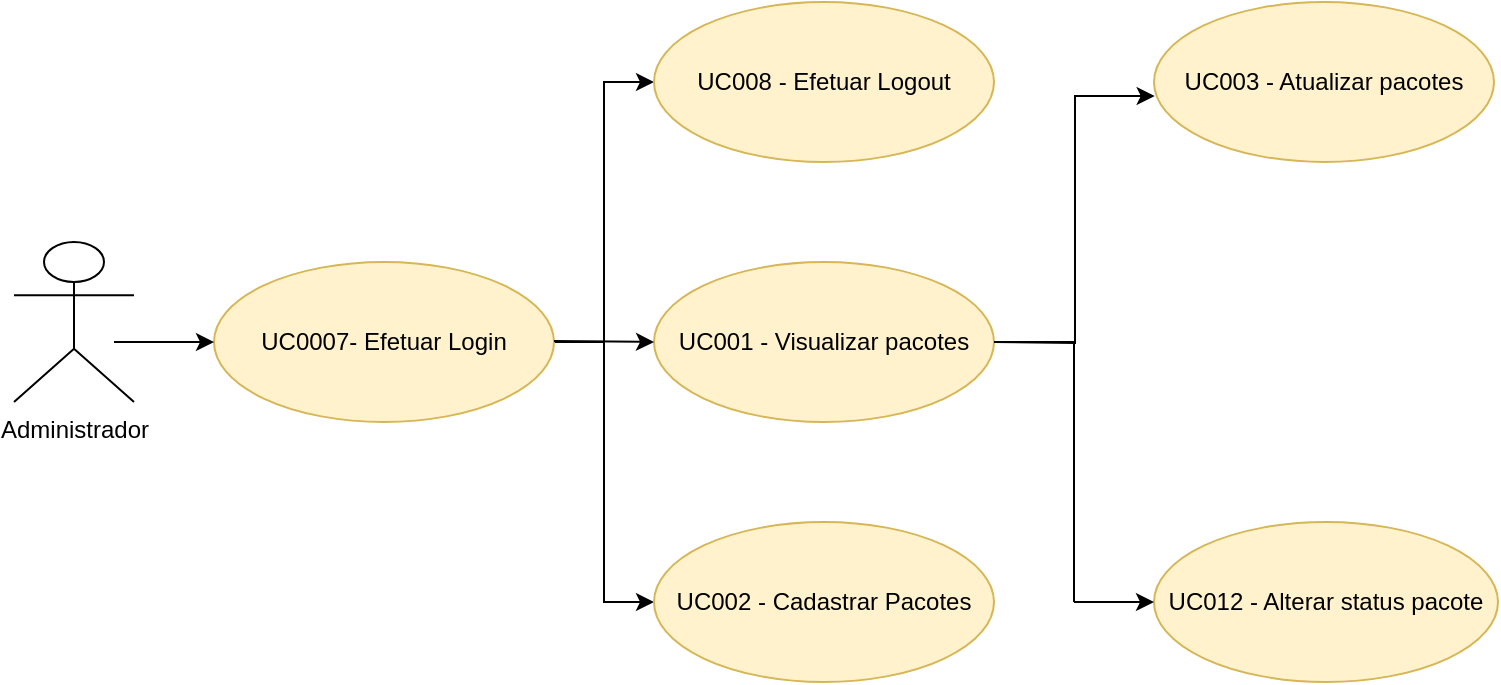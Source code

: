 <mxfile version="12.5.8" type="device"><diagram id="rQfx3svJeKfzNhwadwBf" name="Page-1"><mxGraphModel dx="1278" dy="531" grid="1" gridSize="10" guides="1" tooltips="1" connect="1" arrows="1" fold="1" page="1" pageScale="1" pageWidth="827" pageHeight="1169" math="0" shadow="0"><root><mxCell id="0"/><mxCell id="1" parent="0"/><mxCell id="F_rJo_lgtsBnXjJ2R1JN-2" value="Administrador" style="shape=umlActor;verticalLabelPosition=bottom;labelBackgroundColor=#ffffff;verticalAlign=top;html=1;outlineConnect=0;" vertex="1" parent="1"><mxGeometry x="10" y="200" width="60" height="80" as="geometry"/></mxCell><mxCell id="F_rJo_lgtsBnXjJ2R1JN-45" style="edgeStyle=orthogonalEdgeStyle;rounded=0;orthogonalLoop=1;jettySize=auto;html=1;exitX=1;exitY=0.5;exitDx=0;exitDy=0;entryX=0;entryY=0.5;entryDx=0;entryDy=0;" edge="1" parent="1" source="F_rJo_lgtsBnXjJ2R1JN-3" target="F_rJo_lgtsBnXjJ2R1JN-44"><mxGeometry relative="1" as="geometry"/></mxCell><mxCell id="F_rJo_lgtsBnXjJ2R1JN-46" style="edgeStyle=orthogonalEdgeStyle;rounded=0;orthogonalLoop=1;jettySize=auto;html=1;exitX=1;exitY=0.5;exitDx=0;exitDy=0;entryX=0;entryY=0.5;entryDx=0;entryDy=0;" edge="1" parent="1" source="F_rJo_lgtsBnXjJ2R1JN-3" target="F_rJo_lgtsBnXjJ2R1JN-43"><mxGeometry relative="1" as="geometry"/></mxCell><mxCell id="F_rJo_lgtsBnXjJ2R1JN-3" value="UC0007- Efetuar Login" style="ellipse;whiteSpace=wrap;html=1;fillColor=#fff2cc;strokeColor=#d6b656;" vertex="1" parent="1"><mxGeometry x="110" y="210" width="170" height="80" as="geometry"/></mxCell><mxCell id="F_rJo_lgtsBnXjJ2R1JN-4" value="" style="endArrow=classic;html=1;" edge="1" parent="1"><mxGeometry width="50" height="50" relative="1" as="geometry"><mxPoint x="60" y="250" as="sourcePoint"/><mxPoint x="110" y="250" as="targetPoint"/></mxGeometry></mxCell><mxCell id="F_rJo_lgtsBnXjJ2R1JN-5" value="UC001 - Visualizar pacotes" style="ellipse;whiteSpace=wrap;html=1;fillColor=#fff2cc;strokeColor=#d6b656;" vertex="1" parent="1"><mxGeometry x="330" y="210" width="170" height="80" as="geometry"/></mxCell><mxCell id="F_rJo_lgtsBnXjJ2R1JN-6" value="" style="endArrow=classic;html=1;" edge="1" parent="1"><mxGeometry width="50" height="50" relative="1" as="geometry"><mxPoint x="280" y="249.5" as="sourcePoint"/><mxPoint x="330" y="250" as="targetPoint"/></mxGeometry></mxCell><mxCell id="F_rJo_lgtsBnXjJ2R1JN-18" style="edgeStyle=orthogonalEdgeStyle;rounded=0;orthogonalLoop=1;jettySize=auto;html=1;entryX=0.002;entryY=0.588;entryDx=0;entryDy=0;entryPerimeter=0;" edge="1" parent="1" target="F_rJo_lgtsBnXjJ2R1JN-13"><mxGeometry relative="1" as="geometry"><mxPoint x="570" y="250" as="targetPoint"/><mxPoint x="500" y="250" as="sourcePoint"/></mxGeometry></mxCell><mxCell id="F_rJo_lgtsBnXjJ2R1JN-13" value="UC003 - Atualizar pacotes" style="ellipse;whiteSpace=wrap;html=1;fillColor=#fff2cc;strokeColor=#d6b656;" vertex="1" parent="1"><mxGeometry x="580" y="80" width="170" height="80" as="geometry"/></mxCell><mxCell id="F_rJo_lgtsBnXjJ2R1JN-14" value="UC012 - Alterar status pacote" style="ellipse;whiteSpace=wrap;html=1;fillColor=#fff2cc;strokeColor=#d6b656;" vertex="1" parent="1"><mxGeometry x="580" y="340" width="172" height="80" as="geometry"/></mxCell><mxCell id="F_rJo_lgtsBnXjJ2R1JN-23" value="" style="endArrow=none;html=1;entryX=1;entryY=0.5;entryDx=0;entryDy=0;" edge="1" parent="1"><mxGeometry width="50" height="50" relative="1" as="geometry"><mxPoint x="540" y="250" as="sourcePoint"/><mxPoint x="500" y="250" as="targetPoint"/></mxGeometry></mxCell><mxCell id="F_rJo_lgtsBnXjJ2R1JN-25" value="" style="endArrow=none;html=1;" edge="1" parent="1"><mxGeometry width="50" height="50" relative="1" as="geometry"><mxPoint x="540" y="380" as="sourcePoint"/><mxPoint x="540" y="250" as="targetPoint"/></mxGeometry></mxCell><mxCell id="F_rJo_lgtsBnXjJ2R1JN-26" value="" style="endArrow=classic;html=1;entryX=0;entryY=0.5;entryDx=0;entryDy=0;" edge="1" parent="1" target="F_rJo_lgtsBnXjJ2R1JN-14"><mxGeometry width="50" height="50" relative="1" as="geometry"><mxPoint x="540" y="380" as="sourcePoint"/><mxPoint x="70" y="440" as="targetPoint"/></mxGeometry></mxCell><mxCell id="F_rJo_lgtsBnXjJ2R1JN-43" value="UC002 - Cadastrar Pacotes" style="ellipse;whiteSpace=wrap;html=1;fillColor=#fff2cc;strokeColor=#d6b656;" vertex="1" parent="1"><mxGeometry x="330" y="340" width="170" height="80" as="geometry"/></mxCell><mxCell id="F_rJo_lgtsBnXjJ2R1JN-44" value="UC008 - Efetuar Logout" style="ellipse;whiteSpace=wrap;html=1;fillColor=#fff2cc;strokeColor=#d6b656;" vertex="1" parent="1"><mxGeometry x="330" y="80" width="170" height="80" as="geometry"/></mxCell></root></mxGraphModel></diagram></mxfile>